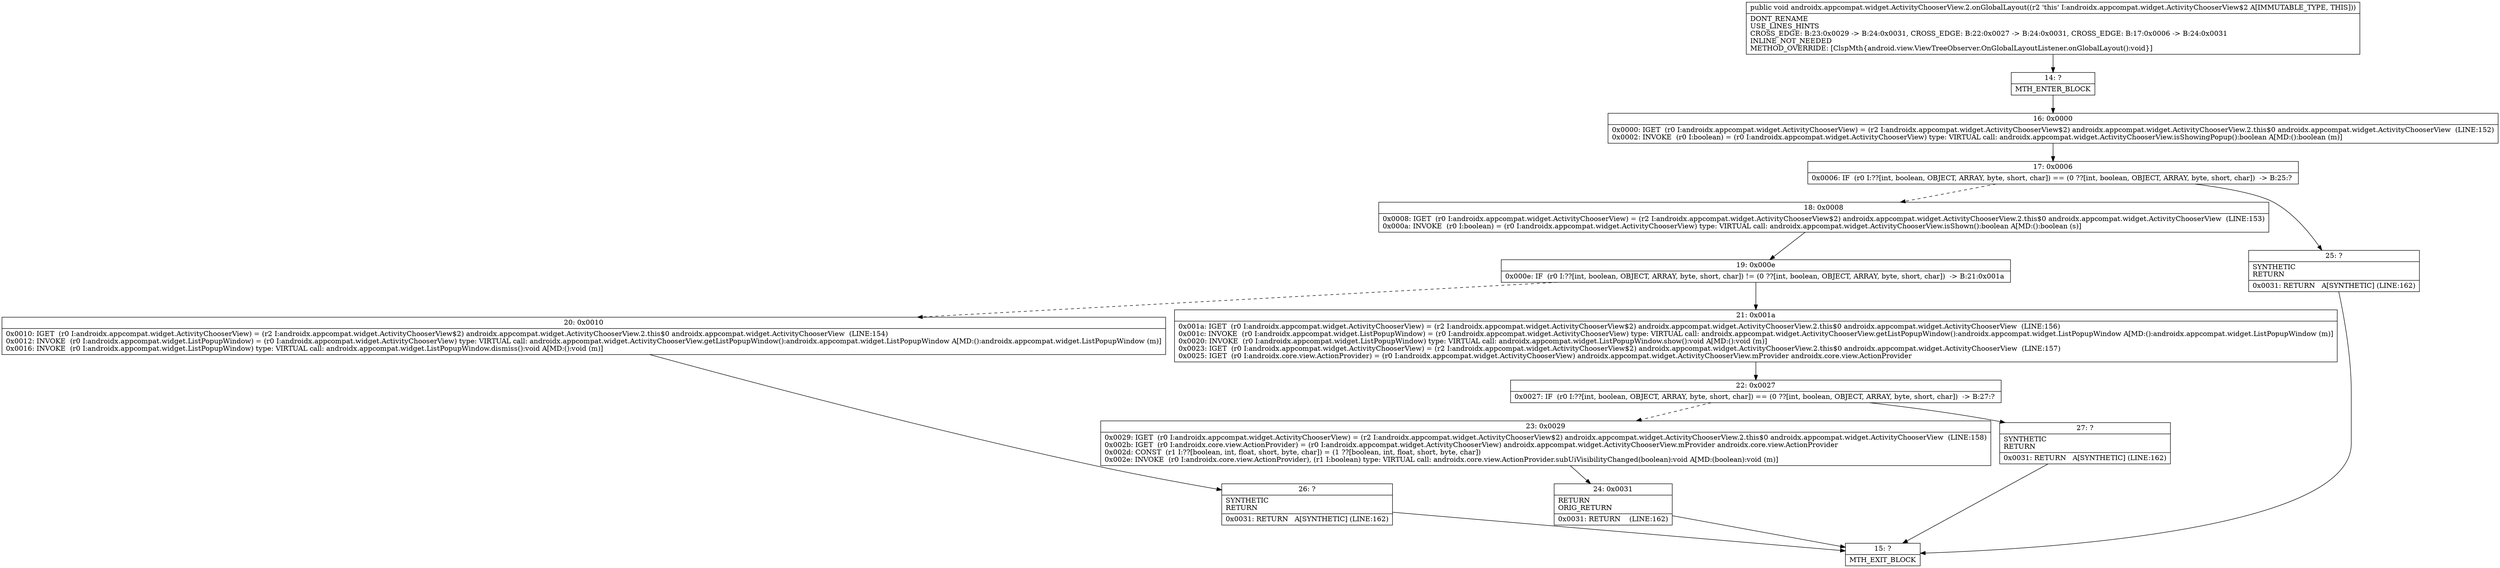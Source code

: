 digraph "CFG forandroidx.appcompat.widget.ActivityChooserView.2.onGlobalLayout()V" {
Node_14 [shape=record,label="{14\:\ ?|MTH_ENTER_BLOCK\l}"];
Node_16 [shape=record,label="{16\:\ 0x0000|0x0000: IGET  (r0 I:androidx.appcompat.widget.ActivityChooserView) = (r2 I:androidx.appcompat.widget.ActivityChooserView$2) androidx.appcompat.widget.ActivityChooserView.2.this$0 androidx.appcompat.widget.ActivityChooserView  (LINE:152)\l0x0002: INVOKE  (r0 I:boolean) = (r0 I:androidx.appcompat.widget.ActivityChooserView) type: VIRTUAL call: androidx.appcompat.widget.ActivityChooserView.isShowingPopup():boolean A[MD:():boolean (m)]\l}"];
Node_17 [shape=record,label="{17\:\ 0x0006|0x0006: IF  (r0 I:??[int, boolean, OBJECT, ARRAY, byte, short, char]) == (0 ??[int, boolean, OBJECT, ARRAY, byte, short, char])  \-\> B:25:? \l}"];
Node_18 [shape=record,label="{18\:\ 0x0008|0x0008: IGET  (r0 I:androidx.appcompat.widget.ActivityChooserView) = (r2 I:androidx.appcompat.widget.ActivityChooserView$2) androidx.appcompat.widget.ActivityChooserView.2.this$0 androidx.appcompat.widget.ActivityChooserView  (LINE:153)\l0x000a: INVOKE  (r0 I:boolean) = (r0 I:androidx.appcompat.widget.ActivityChooserView) type: VIRTUAL call: androidx.appcompat.widget.ActivityChooserView.isShown():boolean A[MD:():boolean (s)]\l}"];
Node_19 [shape=record,label="{19\:\ 0x000e|0x000e: IF  (r0 I:??[int, boolean, OBJECT, ARRAY, byte, short, char]) != (0 ??[int, boolean, OBJECT, ARRAY, byte, short, char])  \-\> B:21:0x001a \l}"];
Node_20 [shape=record,label="{20\:\ 0x0010|0x0010: IGET  (r0 I:androidx.appcompat.widget.ActivityChooserView) = (r2 I:androidx.appcompat.widget.ActivityChooserView$2) androidx.appcompat.widget.ActivityChooserView.2.this$0 androidx.appcompat.widget.ActivityChooserView  (LINE:154)\l0x0012: INVOKE  (r0 I:androidx.appcompat.widget.ListPopupWindow) = (r0 I:androidx.appcompat.widget.ActivityChooserView) type: VIRTUAL call: androidx.appcompat.widget.ActivityChooserView.getListPopupWindow():androidx.appcompat.widget.ListPopupWindow A[MD:():androidx.appcompat.widget.ListPopupWindow (m)]\l0x0016: INVOKE  (r0 I:androidx.appcompat.widget.ListPopupWindow) type: VIRTUAL call: androidx.appcompat.widget.ListPopupWindow.dismiss():void A[MD:():void (m)]\l}"];
Node_26 [shape=record,label="{26\:\ ?|SYNTHETIC\lRETURN\l|0x0031: RETURN   A[SYNTHETIC] (LINE:162)\l}"];
Node_15 [shape=record,label="{15\:\ ?|MTH_EXIT_BLOCK\l}"];
Node_21 [shape=record,label="{21\:\ 0x001a|0x001a: IGET  (r0 I:androidx.appcompat.widget.ActivityChooserView) = (r2 I:androidx.appcompat.widget.ActivityChooserView$2) androidx.appcompat.widget.ActivityChooserView.2.this$0 androidx.appcompat.widget.ActivityChooserView  (LINE:156)\l0x001c: INVOKE  (r0 I:androidx.appcompat.widget.ListPopupWindow) = (r0 I:androidx.appcompat.widget.ActivityChooserView) type: VIRTUAL call: androidx.appcompat.widget.ActivityChooserView.getListPopupWindow():androidx.appcompat.widget.ListPopupWindow A[MD:():androidx.appcompat.widget.ListPopupWindow (m)]\l0x0020: INVOKE  (r0 I:androidx.appcompat.widget.ListPopupWindow) type: VIRTUAL call: androidx.appcompat.widget.ListPopupWindow.show():void A[MD:():void (m)]\l0x0023: IGET  (r0 I:androidx.appcompat.widget.ActivityChooserView) = (r2 I:androidx.appcompat.widget.ActivityChooserView$2) androidx.appcompat.widget.ActivityChooserView.2.this$0 androidx.appcompat.widget.ActivityChooserView  (LINE:157)\l0x0025: IGET  (r0 I:androidx.core.view.ActionProvider) = (r0 I:androidx.appcompat.widget.ActivityChooserView) androidx.appcompat.widget.ActivityChooserView.mProvider androidx.core.view.ActionProvider \l}"];
Node_22 [shape=record,label="{22\:\ 0x0027|0x0027: IF  (r0 I:??[int, boolean, OBJECT, ARRAY, byte, short, char]) == (0 ??[int, boolean, OBJECT, ARRAY, byte, short, char])  \-\> B:27:? \l}"];
Node_23 [shape=record,label="{23\:\ 0x0029|0x0029: IGET  (r0 I:androidx.appcompat.widget.ActivityChooserView) = (r2 I:androidx.appcompat.widget.ActivityChooserView$2) androidx.appcompat.widget.ActivityChooserView.2.this$0 androidx.appcompat.widget.ActivityChooserView  (LINE:158)\l0x002b: IGET  (r0 I:androidx.core.view.ActionProvider) = (r0 I:androidx.appcompat.widget.ActivityChooserView) androidx.appcompat.widget.ActivityChooserView.mProvider androidx.core.view.ActionProvider \l0x002d: CONST  (r1 I:??[boolean, int, float, short, byte, char]) = (1 ??[boolean, int, float, short, byte, char]) \l0x002e: INVOKE  (r0 I:androidx.core.view.ActionProvider), (r1 I:boolean) type: VIRTUAL call: androidx.core.view.ActionProvider.subUiVisibilityChanged(boolean):void A[MD:(boolean):void (m)]\l}"];
Node_24 [shape=record,label="{24\:\ 0x0031|RETURN\lORIG_RETURN\l|0x0031: RETURN    (LINE:162)\l}"];
Node_27 [shape=record,label="{27\:\ ?|SYNTHETIC\lRETURN\l|0x0031: RETURN   A[SYNTHETIC] (LINE:162)\l}"];
Node_25 [shape=record,label="{25\:\ ?|SYNTHETIC\lRETURN\l|0x0031: RETURN   A[SYNTHETIC] (LINE:162)\l}"];
MethodNode[shape=record,label="{public void androidx.appcompat.widget.ActivityChooserView.2.onGlobalLayout((r2 'this' I:androidx.appcompat.widget.ActivityChooserView$2 A[IMMUTABLE_TYPE, THIS]))  | DONT_RENAME\lUSE_LINES_HINTS\lCROSS_EDGE: B:23:0x0029 \-\> B:24:0x0031, CROSS_EDGE: B:22:0x0027 \-\> B:24:0x0031, CROSS_EDGE: B:17:0x0006 \-\> B:24:0x0031\lINLINE_NOT_NEEDED\lMETHOD_OVERRIDE: [ClspMth\{android.view.ViewTreeObserver.OnGlobalLayoutListener.onGlobalLayout():void\}]\l}"];
MethodNode -> Node_14;Node_14 -> Node_16;
Node_16 -> Node_17;
Node_17 -> Node_18[style=dashed];
Node_17 -> Node_25;
Node_18 -> Node_19;
Node_19 -> Node_20[style=dashed];
Node_19 -> Node_21;
Node_20 -> Node_26;
Node_26 -> Node_15;
Node_21 -> Node_22;
Node_22 -> Node_23[style=dashed];
Node_22 -> Node_27;
Node_23 -> Node_24;
Node_24 -> Node_15;
Node_27 -> Node_15;
Node_25 -> Node_15;
}

